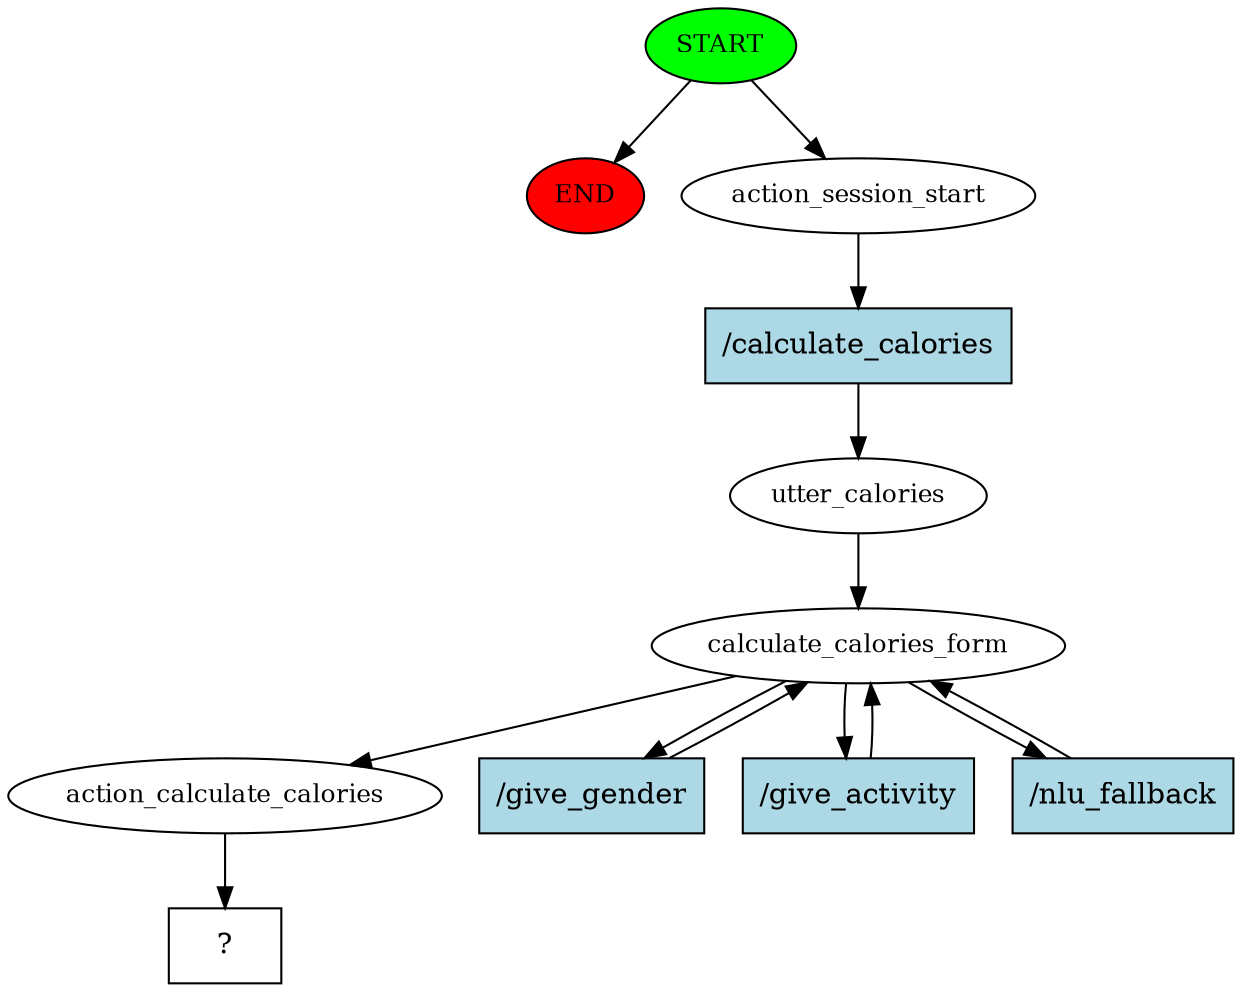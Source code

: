 digraph  {
0 [class="start active", fillcolor=green, fontsize=12, label=START, style=filled];
"-1" [class=end, fillcolor=red, fontsize=12, label=END, style=filled];
1 [class=active, fontsize=12, label=action_session_start];
2 [class=active, fontsize=12, label=utter_calories];
3 [class=active, fontsize=12, label=calculate_calories_form];
10 [class=active, fontsize=12, label=action_calculate_calories];
11 [class="intent dashed active", label="  ?  ", shape=rect];
12 [class="intent active", fillcolor=lightblue, label="/calculate_calories", shape=rect, style=filled];
13 [class="intent active", fillcolor=lightblue, label="/give_gender", shape=rect, style=filled];
14 [class="intent active", fillcolor=lightblue, label="/give_activity", shape=rect, style=filled];
15 [class="intent active", fillcolor=lightblue, label="/nlu_fallback", shape=rect, style=filled];
0 -> "-1"  [class="", key=NONE, label=""];
0 -> 1  [class=active, key=NONE, label=""];
1 -> 12  [class=active, key=0];
2 -> 3  [class=active, key=NONE, label=""];
3 -> 10  [class=active, key=NONE, label=""];
3 -> 13  [class=active, key=0];
3 -> 14  [class=active, key=0];
3 -> 15  [class=active, key=0];
10 -> 11  [class=active, key=NONE, label=""];
12 -> 2  [class=active, key=0];
13 -> 3  [class=active, key=0];
14 -> 3  [class=active, key=0];
15 -> 3  [class=active, key=0];
}
